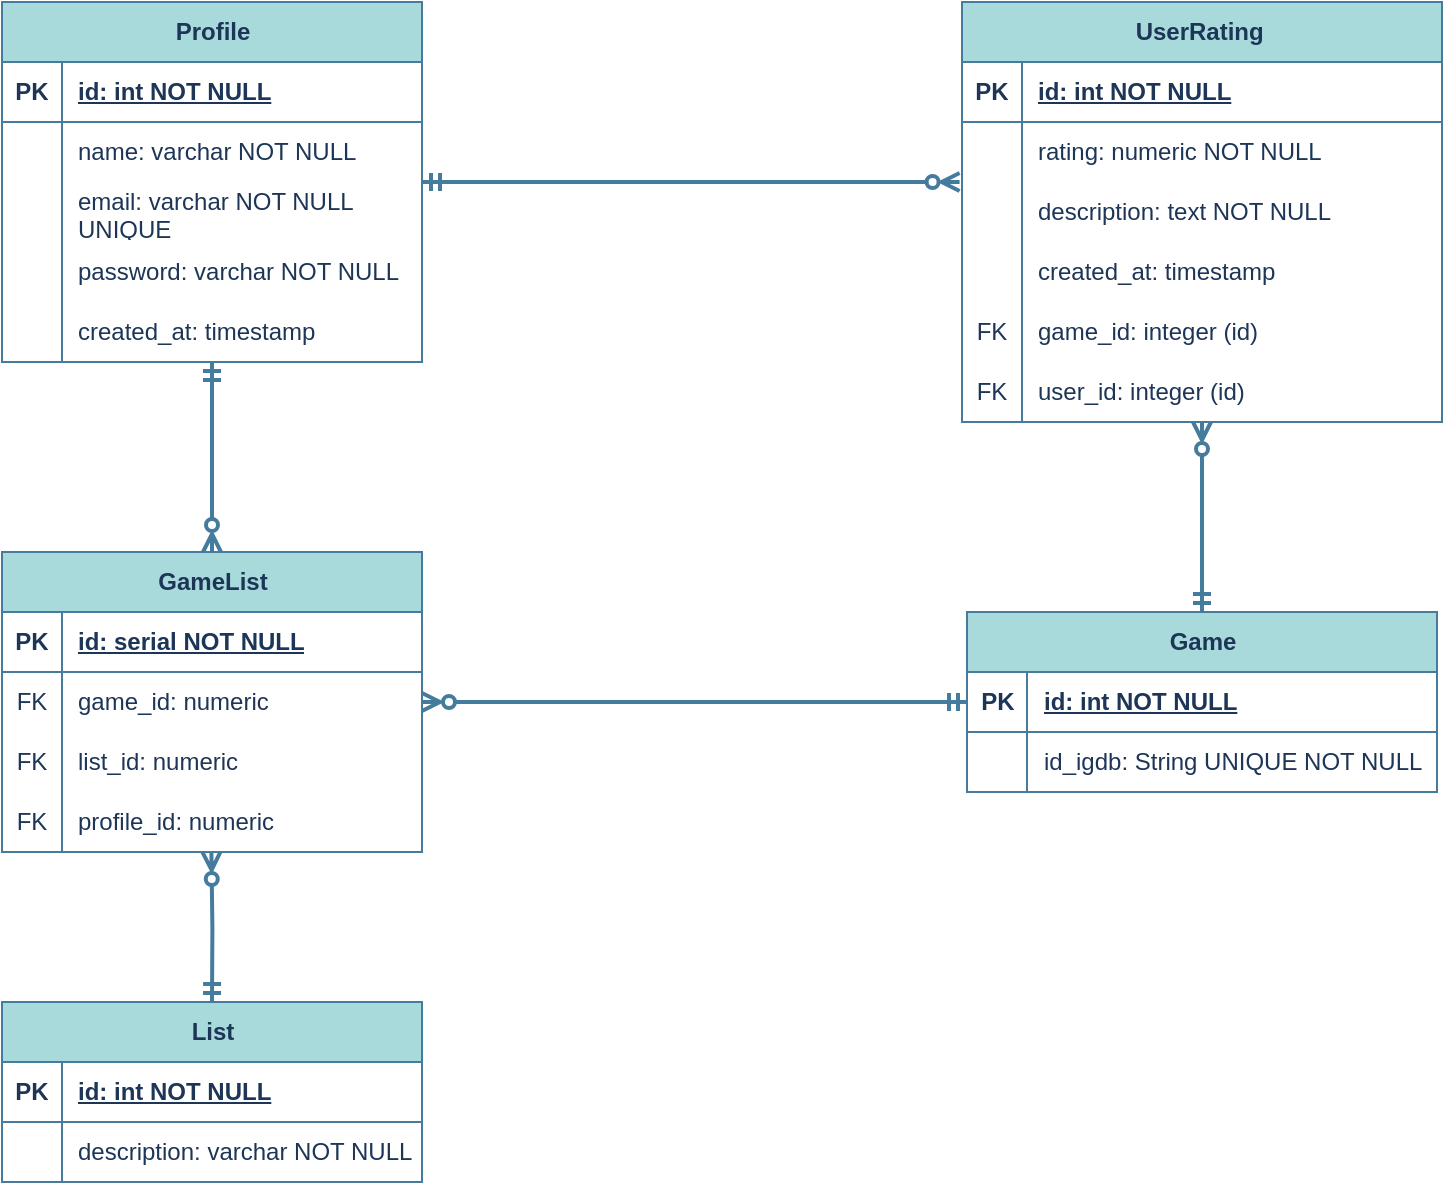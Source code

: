 <mxfile version="22.1.5" type="github">
  <diagram id="R2lEEEUBdFMjLlhIrx00" name="Page-1">
    <mxGraphModel dx="1509" dy="813" grid="1" gridSize="10" guides="1" tooltips="1" connect="1" arrows="1" fold="1" page="1" pageScale="1" pageWidth="850" pageHeight="1100" math="0" shadow="0" extFonts="Permanent Marker^https://fonts.googleapis.com/css?family=Permanent+Marker">
      <root>
        <mxCell id="0" />
        <mxCell id="1" parent="0" />
        <mxCell id="s5a3ey9joTp5pYHmRyD6-154" style="edgeStyle=orthogonalEdgeStyle;rounded=0;orthogonalLoop=1;jettySize=auto;html=1;strokeColor=#457B9D;fontColor=#1D3557;fillColor=#A8DADC;strokeWidth=2;endArrow=ERzeroToMany;endFill=0;startArrow=ERmandOne;startFill=0;entryX=-0.005;entryY=0;entryDx=0;entryDy=0;entryPerimeter=0;" parent="1" source="s5a3ey9joTp5pYHmRyD6-1" target="s5a3ey9joTp5pYHmRyD6-132" edge="1">
          <mxGeometry relative="1" as="geometry">
            <Array as="points">
              <mxPoint x="1010" y="320" />
              <mxPoint x="1010" y="320" />
            </Array>
          </mxGeometry>
        </mxCell>
        <mxCell id="s5a3ey9joTp5pYHmRyD6-160" style="edgeStyle=orthogonalEdgeStyle;rounded=0;orthogonalLoop=1;jettySize=auto;html=1;entryX=0.5;entryY=0;entryDx=0;entryDy=0;strokeColor=#457B9D;fontColor=#1D3557;fillColor=#A8DADC;endArrow=ERzeroToMany;endFill=0;strokeWidth=2;startArrow=ERmandOne;startFill=0;" parent="1" source="s5a3ey9joTp5pYHmRyD6-1" target="s5a3ey9joTp5pYHmRyD6-80" edge="1">
          <mxGeometry relative="1" as="geometry" />
        </mxCell>
        <mxCell id="s5a3ey9joTp5pYHmRyD6-1" value="Profile" style="shape=table;startSize=30;container=1;collapsible=1;childLayout=tableLayout;fixedRows=1;rowLines=0;fontStyle=1;align=center;resizeLast=1;html=1;strokeColor=#457B9D;fontColor=#1D3557;fillColor=#A8DADC;" parent="1" vertex="1">
          <mxGeometry x="640" y="230" width="210" height="180" as="geometry" />
        </mxCell>
        <mxCell id="s5a3ey9joTp5pYHmRyD6-2" value="" style="shape=tableRow;horizontal=0;startSize=0;swimlaneHead=0;swimlaneBody=0;fillColor=none;collapsible=0;dropTarget=0;points=[[0,0.5],[1,0.5]];portConstraint=eastwest;top=0;left=0;right=0;bottom=1;strokeColor=#457B9D;fontColor=#1D3557;" parent="s5a3ey9joTp5pYHmRyD6-1" vertex="1">
          <mxGeometry y="30" width="210" height="30" as="geometry" />
        </mxCell>
        <mxCell id="s5a3ey9joTp5pYHmRyD6-3" value="PK" style="shape=partialRectangle;connectable=0;fillColor=none;top=0;left=0;bottom=0;right=0;fontStyle=1;overflow=hidden;whiteSpace=wrap;html=1;strokeColor=#457B9D;fontColor=#1D3557;" parent="s5a3ey9joTp5pYHmRyD6-2" vertex="1">
          <mxGeometry width="30" height="30" as="geometry">
            <mxRectangle width="30" height="30" as="alternateBounds" />
          </mxGeometry>
        </mxCell>
        <mxCell id="s5a3ey9joTp5pYHmRyD6-4" value="id: int NOT NULL" style="shape=partialRectangle;connectable=0;fillColor=none;top=0;left=0;bottom=0;right=0;align=left;spacingLeft=6;fontStyle=5;overflow=hidden;whiteSpace=wrap;html=1;strokeColor=#457B9D;fontColor=#1D3557;" parent="s5a3ey9joTp5pYHmRyD6-2" vertex="1">
          <mxGeometry x="30" width="180" height="30" as="geometry">
            <mxRectangle width="180" height="30" as="alternateBounds" />
          </mxGeometry>
        </mxCell>
        <mxCell id="s5a3ey9joTp5pYHmRyD6-5" value="" style="shape=tableRow;horizontal=0;startSize=0;swimlaneHead=0;swimlaneBody=0;fillColor=none;collapsible=0;dropTarget=0;points=[[0,0.5],[1,0.5]];portConstraint=eastwest;top=0;left=0;right=0;bottom=0;strokeColor=#457B9D;fontColor=#1D3557;" parent="s5a3ey9joTp5pYHmRyD6-1" vertex="1">
          <mxGeometry y="60" width="210" height="30" as="geometry" />
        </mxCell>
        <mxCell id="s5a3ey9joTp5pYHmRyD6-6" value="" style="shape=partialRectangle;connectable=0;fillColor=none;top=0;left=0;bottom=0;right=0;editable=1;overflow=hidden;whiteSpace=wrap;html=1;strokeColor=#457B9D;fontColor=#1D3557;" parent="s5a3ey9joTp5pYHmRyD6-5" vertex="1">
          <mxGeometry width="30" height="30" as="geometry">
            <mxRectangle width="30" height="30" as="alternateBounds" />
          </mxGeometry>
        </mxCell>
        <mxCell id="s5a3ey9joTp5pYHmRyD6-7" value="name: varchar NOT NULL" style="shape=partialRectangle;connectable=0;fillColor=none;top=0;left=0;bottom=0;right=0;align=left;spacingLeft=6;overflow=hidden;whiteSpace=wrap;html=1;strokeColor=#457B9D;fontColor=#1D3557;" parent="s5a3ey9joTp5pYHmRyD6-5" vertex="1">
          <mxGeometry x="30" width="180" height="30" as="geometry">
            <mxRectangle width="180" height="30" as="alternateBounds" />
          </mxGeometry>
        </mxCell>
        <mxCell id="s5a3ey9joTp5pYHmRyD6-8" value="" style="shape=tableRow;horizontal=0;startSize=0;swimlaneHead=0;swimlaneBody=0;fillColor=none;collapsible=0;dropTarget=0;points=[[0,0.5],[1,0.5]];portConstraint=eastwest;top=0;left=0;right=0;bottom=0;strokeColor=#457B9D;fontColor=#1D3557;" parent="s5a3ey9joTp5pYHmRyD6-1" vertex="1">
          <mxGeometry y="90" width="210" height="30" as="geometry" />
        </mxCell>
        <mxCell id="s5a3ey9joTp5pYHmRyD6-9" value="" style="shape=partialRectangle;connectable=0;fillColor=none;top=0;left=0;bottom=0;right=0;editable=1;overflow=hidden;whiteSpace=wrap;html=1;strokeColor=#457B9D;fontColor=#1D3557;" parent="s5a3ey9joTp5pYHmRyD6-8" vertex="1">
          <mxGeometry width="30" height="30" as="geometry">
            <mxRectangle width="30" height="30" as="alternateBounds" />
          </mxGeometry>
        </mxCell>
        <mxCell id="s5a3ey9joTp5pYHmRyD6-10" value="email: varchar NOT NULL UNIQUE" style="shape=partialRectangle;connectable=0;fillColor=none;top=0;left=0;bottom=0;right=0;align=left;spacingLeft=6;overflow=hidden;whiteSpace=wrap;html=1;strokeColor=#457B9D;fontColor=#1D3557;" parent="s5a3ey9joTp5pYHmRyD6-8" vertex="1">
          <mxGeometry x="30" width="180" height="30" as="geometry">
            <mxRectangle width="180" height="30" as="alternateBounds" />
          </mxGeometry>
        </mxCell>
        <mxCell id="s5a3ey9joTp5pYHmRyD6-11" value="" style="shape=tableRow;horizontal=0;startSize=0;swimlaneHead=0;swimlaneBody=0;fillColor=none;collapsible=0;dropTarget=0;points=[[0,0.5],[1,0.5]];portConstraint=eastwest;top=0;left=0;right=0;bottom=0;strokeColor=#457B9D;fontColor=#1D3557;" parent="s5a3ey9joTp5pYHmRyD6-1" vertex="1">
          <mxGeometry y="120" width="210" height="30" as="geometry" />
        </mxCell>
        <mxCell id="s5a3ey9joTp5pYHmRyD6-12" value="" style="shape=partialRectangle;connectable=0;fillColor=none;top=0;left=0;bottom=0;right=0;editable=1;overflow=hidden;whiteSpace=wrap;html=1;strokeColor=#457B9D;fontColor=#1D3557;" parent="s5a3ey9joTp5pYHmRyD6-11" vertex="1">
          <mxGeometry width="30" height="30" as="geometry">
            <mxRectangle width="30" height="30" as="alternateBounds" />
          </mxGeometry>
        </mxCell>
        <mxCell id="s5a3ey9joTp5pYHmRyD6-13" value="password: varchar NOT NULL" style="shape=partialRectangle;connectable=0;fillColor=none;top=0;left=0;bottom=0;right=0;align=left;spacingLeft=6;overflow=hidden;whiteSpace=wrap;html=1;strokeColor=#457B9D;fontColor=#1D3557;" parent="s5a3ey9joTp5pYHmRyD6-11" vertex="1">
          <mxGeometry x="30" width="180" height="30" as="geometry">
            <mxRectangle width="180" height="30" as="alternateBounds" />
          </mxGeometry>
        </mxCell>
        <mxCell id="s5a3ey9joTp5pYHmRyD6-17" value="" style="shape=tableRow;horizontal=0;startSize=0;swimlaneHead=0;swimlaneBody=0;fillColor=none;collapsible=0;dropTarget=0;points=[[0,0.5],[1,0.5]];portConstraint=eastwest;top=0;left=0;right=0;bottom=0;strokeColor=#457B9D;fontColor=#1D3557;" parent="s5a3ey9joTp5pYHmRyD6-1" vertex="1">
          <mxGeometry y="150" width="210" height="30" as="geometry" />
        </mxCell>
        <mxCell id="s5a3ey9joTp5pYHmRyD6-18" value="" style="shape=partialRectangle;connectable=0;fillColor=none;top=0;left=0;bottom=0;right=0;editable=1;overflow=hidden;whiteSpace=wrap;html=1;strokeColor=#457B9D;fontColor=#1D3557;" parent="s5a3ey9joTp5pYHmRyD6-17" vertex="1">
          <mxGeometry width="30" height="30" as="geometry">
            <mxRectangle width="30" height="30" as="alternateBounds" />
          </mxGeometry>
        </mxCell>
        <mxCell id="s5a3ey9joTp5pYHmRyD6-19" value="created_at: timestamp" style="shape=partialRectangle;connectable=0;fillColor=none;top=0;left=0;bottom=0;right=0;align=left;spacingLeft=6;overflow=hidden;whiteSpace=wrap;html=1;strokeColor=#457B9D;fontColor=#1D3557;" parent="s5a3ey9joTp5pYHmRyD6-17" vertex="1">
          <mxGeometry x="30" width="180" height="30" as="geometry">
            <mxRectangle width="180" height="30" as="alternateBounds" />
          </mxGeometry>
        </mxCell>
        <mxCell id="s5a3ey9joTp5pYHmRyD6-58" value="Game" style="shape=table;startSize=30;container=1;collapsible=1;childLayout=tableLayout;fixedRows=1;rowLines=0;fontStyle=1;align=center;resizeLast=1;html=1;strokeColor=#457B9D;fontColor=#1D3557;fillColor=#A8DADC;" parent="1" vertex="1">
          <mxGeometry x="1122.5" y="535" width="235" height="90" as="geometry" />
        </mxCell>
        <mxCell id="s5a3ey9joTp5pYHmRyD6-59" value="" style="shape=tableRow;horizontal=0;startSize=0;swimlaneHead=0;swimlaneBody=0;fillColor=none;collapsible=0;dropTarget=0;points=[[0,0.5],[1,0.5]];portConstraint=eastwest;top=0;left=0;right=0;bottom=1;strokeColor=#457B9D;fontColor=#1D3557;" parent="s5a3ey9joTp5pYHmRyD6-58" vertex="1">
          <mxGeometry y="30" width="235" height="30" as="geometry" />
        </mxCell>
        <mxCell id="s5a3ey9joTp5pYHmRyD6-60" value="PK" style="shape=partialRectangle;connectable=0;fillColor=none;top=0;left=0;bottom=0;right=0;fontStyle=1;overflow=hidden;whiteSpace=wrap;html=1;strokeColor=#457B9D;fontColor=#1D3557;" parent="s5a3ey9joTp5pYHmRyD6-59" vertex="1">
          <mxGeometry width="30" height="30" as="geometry">
            <mxRectangle width="30" height="30" as="alternateBounds" />
          </mxGeometry>
        </mxCell>
        <mxCell id="s5a3ey9joTp5pYHmRyD6-61" value="id: int NOT NULL" style="shape=partialRectangle;connectable=0;fillColor=none;top=0;left=0;bottom=0;right=0;align=left;spacingLeft=6;fontStyle=5;overflow=hidden;whiteSpace=wrap;html=1;strokeColor=#457B9D;fontColor=#1D3557;" parent="s5a3ey9joTp5pYHmRyD6-59" vertex="1">
          <mxGeometry x="30" width="205" height="30" as="geometry">
            <mxRectangle width="205" height="30" as="alternateBounds" />
          </mxGeometry>
        </mxCell>
        <mxCell id="s5a3ey9joTp5pYHmRyD6-65" value="" style="shape=tableRow;horizontal=0;startSize=0;swimlaneHead=0;swimlaneBody=0;fillColor=none;collapsible=0;dropTarget=0;points=[[0,0.5],[1,0.5]];portConstraint=eastwest;top=0;left=0;right=0;bottom=0;strokeColor=#457B9D;fontColor=#1D3557;" parent="s5a3ey9joTp5pYHmRyD6-58" vertex="1">
          <mxGeometry y="60" width="235" height="30" as="geometry" />
        </mxCell>
        <mxCell id="s5a3ey9joTp5pYHmRyD6-66" value="" style="shape=partialRectangle;connectable=0;fillColor=none;top=0;left=0;bottom=0;right=0;editable=1;overflow=hidden;whiteSpace=wrap;html=1;strokeColor=#457B9D;fontColor=#1D3557;" parent="s5a3ey9joTp5pYHmRyD6-65" vertex="1">
          <mxGeometry width="30" height="30" as="geometry">
            <mxRectangle width="30" height="30" as="alternateBounds" />
          </mxGeometry>
        </mxCell>
        <mxCell id="s5a3ey9joTp5pYHmRyD6-67" value="id_igdb: String UNIQUE NOT NULL" style="shape=partialRectangle;connectable=0;fillColor=none;top=0;left=0;bottom=0;right=0;align=left;spacingLeft=6;overflow=hidden;whiteSpace=wrap;html=1;strokeColor=#457B9D;fontColor=#1D3557;" parent="s5a3ey9joTp5pYHmRyD6-65" vertex="1">
          <mxGeometry x="30" width="205" height="30" as="geometry">
            <mxRectangle width="205" height="30" as="alternateBounds" />
          </mxGeometry>
        </mxCell>
        <mxCell id="s5a3ey9joTp5pYHmRyD6-80" value="GameList" style="shape=table;startSize=30;container=1;collapsible=1;childLayout=tableLayout;fixedRows=1;rowLines=0;fontStyle=1;align=center;resizeLast=1;html=1;strokeColor=#457B9D;fontColor=#1D3557;fillColor=#A8DADC;" parent="1" vertex="1">
          <mxGeometry x="640" y="505" width="210" height="150" as="geometry" />
        </mxCell>
        <mxCell id="s5a3ey9joTp5pYHmRyD6-81" value="" style="shape=tableRow;horizontal=0;startSize=0;swimlaneHead=0;swimlaneBody=0;fillColor=none;collapsible=0;dropTarget=0;points=[[0,0.5],[1,0.5]];portConstraint=eastwest;top=0;left=0;right=0;bottom=1;strokeColor=#457B9D;fontColor=#1D3557;" parent="s5a3ey9joTp5pYHmRyD6-80" vertex="1">
          <mxGeometry y="30" width="210" height="30" as="geometry" />
        </mxCell>
        <mxCell id="s5a3ey9joTp5pYHmRyD6-82" value="PK" style="shape=partialRectangle;connectable=0;fillColor=none;top=0;left=0;bottom=0;right=0;fontStyle=1;overflow=hidden;whiteSpace=wrap;html=1;strokeColor=#457B9D;fontColor=#1D3557;" parent="s5a3ey9joTp5pYHmRyD6-81" vertex="1">
          <mxGeometry width="30" height="30" as="geometry">
            <mxRectangle width="30" height="30" as="alternateBounds" />
          </mxGeometry>
        </mxCell>
        <mxCell id="s5a3ey9joTp5pYHmRyD6-83" value="id: serial NOT NULL" style="shape=partialRectangle;connectable=0;fillColor=none;top=0;left=0;bottom=0;right=0;align=left;spacingLeft=6;fontStyle=5;overflow=hidden;whiteSpace=wrap;html=1;strokeColor=#457B9D;fontColor=#1D3557;" parent="s5a3ey9joTp5pYHmRyD6-81" vertex="1">
          <mxGeometry x="30" width="180" height="30" as="geometry">
            <mxRectangle width="180" height="30" as="alternateBounds" />
          </mxGeometry>
        </mxCell>
        <mxCell id="s5a3ey9joTp5pYHmRyD6-87" value="" style="shape=tableRow;horizontal=0;startSize=0;swimlaneHead=0;swimlaneBody=0;fillColor=none;collapsible=0;dropTarget=0;points=[[0,0.5],[1,0.5]];portConstraint=eastwest;top=0;left=0;right=0;bottom=0;strokeColor=#457B9D;fontColor=#1D3557;" parent="s5a3ey9joTp5pYHmRyD6-80" vertex="1">
          <mxGeometry y="60" width="210" height="30" as="geometry" />
        </mxCell>
        <mxCell id="s5a3ey9joTp5pYHmRyD6-88" value="FK" style="shape=partialRectangle;connectable=0;fillColor=none;top=0;left=0;bottom=0;right=0;editable=1;overflow=hidden;whiteSpace=wrap;html=1;strokeColor=#457B9D;fontColor=#1D3557;" parent="s5a3ey9joTp5pYHmRyD6-87" vertex="1">
          <mxGeometry width="30" height="30" as="geometry">
            <mxRectangle width="30" height="30" as="alternateBounds" />
          </mxGeometry>
        </mxCell>
        <mxCell id="s5a3ey9joTp5pYHmRyD6-89" value="game_id: numeric" style="shape=partialRectangle;connectable=0;fillColor=none;top=0;left=0;bottom=0;right=0;align=left;spacingLeft=6;overflow=hidden;whiteSpace=wrap;html=1;strokeColor=#457B9D;fontColor=#1D3557;" parent="s5a3ey9joTp5pYHmRyD6-87" vertex="1">
          <mxGeometry x="30" width="180" height="30" as="geometry">
            <mxRectangle width="180" height="30" as="alternateBounds" />
          </mxGeometry>
        </mxCell>
        <mxCell id="s5a3ey9joTp5pYHmRyD6-90" value="" style="shape=tableRow;horizontal=0;startSize=0;swimlaneHead=0;swimlaneBody=0;fillColor=none;collapsible=0;dropTarget=0;points=[[0,0.5],[1,0.5]];portConstraint=eastwest;top=0;left=0;right=0;bottom=0;strokeColor=#457B9D;fontColor=#1D3557;" parent="s5a3ey9joTp5pYHmRyD6-80" vertex="1">
          <mxGeometry y="90" width="210" height="30" as="geometry" />
        </mxCell>
        <mxCell id="s5a3ey9joTp5pYHmRyD6-91" value="FK" style="shape=partialRectangle;connectable=0;fillColor=none;top=0;left=0;bottom=0;right=0;editable=1;overflow=hidden;whiteSpace=wrap;html=1;strokeColor=#457B9D;fontColor=#1D3557;" parent="s5a3ey9joTp5pYHmRyD6-90" vertex="1">
          <mxGeometry width="30" height="30" as="geometry">
            <mxRectangle width="30" height="30" as="alternateBounds" />
          </mxGeometry>
        </mxCell>
        <mxCell id="s5a3ey9joTp5pYHmRyD6-92" value="list_id: numeric" style="shape=partialRectangle;connectable=0;fillColor=none;top=0;left=0;bottom=0;right=0;align=left;spacingLeft=6;overflow=hidden;whiteSpace=wrap;html=1;strokeColor=#457B9D;fontColor=#1D3557;" parent="s5a3ey9joTp5pYHmRyD6-90" vertex="1">
          <mxGeometry x="30" width="180" height="30" as="geometry">
            <mxRectangle width="180" height="30" as="alternateBounds" />
          </mxGeometry>
        </mxCell>
        <mxCell id="s5a3ey9joTp5pYHmRyD6-106" value="" style="shape=tableRow;horizontal=0;startSize=0;swimlaneHead=0;swimlaneBody=0;fillColor=none;collapsible=0;dropTarget=0;points=[[0,0.5],[1,0.5]];portConstraint=eastwest;top=0;left=0;right=0;bottom=0;strokeColor=#457B9D;fontColor=#1D3557;" parent="s5a3ey9joTp5pYHmRyD6-80" vertex="1">
          <mxGeometry y="120" width="210" height="30" as="geometry" />
        </mxCell>
        <mxCell id="s5a3ey9joTp5pYHmRyD6-107" value="FK" style="shape=partialRectangle;connectable=0;fillColor=none;top=0;left=0;bottom=0;right=0;fontStyle=0;overflow=hidden;whiteSpace=wrap;html=1;strokeColor=#457B9D;fontColor=#1D3557;" parent="s5a3ey9joTp5pYHmRyD6-106" vertex="1">
          <mxGeometry width="30" height="30" as="geometry">
            <mxRectangle width="30" height="30" as="alternateBounds" />
          </mxGeometry>
        </mxCell>
        <mxCell id="s5a3ey9joTp5pYHmRyD6-108" value="profile_id: numeric" style="shape=partialRectangle;connectable=0;fillColor=none;top=0;left=0;bottom=0;right=0;align=left;spacingLeft=6;fontStyle=0;overflow=hidden;whiteSpace=wrap;html=1;strokeColor=#457B9D;fontColor=#1D3557;" parent="s5a3ey9joTp5pYHmRyD6-106" vertex="1">
          <mxGeometry x="30" width="180" height="30" as="geometry">
            <mxRectangle width="180" height="30" as="alternateBounds" />
          </mxGeometry>
        </mxCell>
        <mxCell id="s5a3ey9joTp5pYHmRyD6-156" style="edgeStyle=orthogonalEdgeStyle;rounded=0;orthogonalLoop=1;jettySize=auto;html=1;entryX=0.5;entryY=0;entryDx=0;entryDy=0;strokeColor=#457B9D;fontColor=#1D3557;fillColor=#A8DADC;strokeWidth=2;endArrow=ERmandOne;endFill=0;startArrow=ERzeroToMany;startFill=0;" parent="1" source="s5a3ey9joTp5pYHmRyD6-125" target="s5a3ey9joTp5pYHmRyD6-58" edge="1">
          <mxGeometry relative="1" as="geometry" />
        </mxCell>
        <mxCell id="s5a3ey9joTp5pYHmRyD6-125" value="UserRating&amp;nbsp;" style="shape=table;startSize=30;container=1;collapsible=1;childLayout=tableLayout;fixedRows=1;rowLines=0;fontStyle=1;align=center;resizeLast=1;html=1;strokeColor=#457B9D;fontColor=#1D3557;fillColor=#A8DADC;" parent="1" vertex="1">
          <mxGeometry x="1120" y="230" width="240" height="210" as="geometry" />
        </mxCell>
        <mxCell id="s5a3ey9joTp5pYHmRyD6-126" value="" style="shape=tableRow;horizontal=0;startSize=0;swimlaneHead=0;swimlaneBody=0;fillColor=none;collapsible=0;dropTarget=0;points=[[0,0.5],[1,0.5]];portConstraint=eastwest;top=0;left=0;right=0;bottom=1;strokeColor=#457B9D;fontColor=#1D3557;" parent="s5a3ey9joTp5pYHmRyD6-125" vertex="1">
          <mxGeometry y="30" width="240" height="30" as="geometry" />
        </mxCell>
        <mxCell id="s5a3ey9joTp5pYHmRyD6-127" value="PK" style="shape=partialRectangle;connectable=0;fillColor=none;top=0;left=0;bottom=0;right=0;fontStyle=1;overflow=hidden;whiteSpace=wrap;html=1;strokeColor=#457B9D;fontColor=#1D3557;" parent="s5a3ey9joTp5pYHmRyD6-126" vertex="1">
          <mxGeometry width="30" height="30" as="geometry">
            <mxRectangle width="30" height="30" as="alternateBounds" />
          </mxGeometry>
        </mxCell>
        <mxCell id="s5a3ey9joTp5pYHmRyD6-128" value="id: int NOT NULL" style="shape=partialRectangle;connectable=0;fillColor=none;top=0;left=0;bottom=0;right=0;align=left;spacingLeft=6;fontStyle=5;overflow=hidden;whiteSpace=wrap;html=1;strokeColor=#457B9D;fontColor=#1D3557;" parent="s5a3ey9joTp5pYHmRyD6-126" vertex="1">
          <mxGeometry x="30" width="210" height="30" as="geometry">
            <mxRectangle width="210" height="30" as="alternateBounds" />
          </mxGeometry>
        </mxCell>
        <mxCell id="s5a3ey9joTp5pYHmRyD6-129" value="" style="shape=tableRow;horizontal=0;startSize=0;swimlaneHead=0;swimlaneBody=0;fillColor=none;collapsible=0;dropTarget=0;points=[[0,0.5],[1,0.5]];portConstraint=eastwest;top=0;left=0;right=0;bottom=0;strokeColor=#457B9D;fontColor=#1D3557;" parent="s5a3ey9joTp5pYHmRyD6-125" vertex="1">
          <mxGeometry y="60" width="240" height="30" as="geometry" />
        </mxCell>
        <mxCell id="s5a3ey9joTp5pYHmRyD6-130" value="" style="shape=partialRectangle;connectable=0;fillColor=none;top=0;left=0;bottom=0;right=0;editable=1;overflow=hidden;whiteSpace=wrap;html=1;strokeColor=#457B9D;fontColor=#1D3557;" parent="s5a3ey9joTp5pYHmRyD6-129" vertex="1">
          <mxGeometry width="30" height="30" as="geometry">
            <mxRectangle width="30" height="30" as="alternateBounds" />
          </mxGeometry>
        </mxCell>
        <mxCell id="s5a3ey9joTp5pYHmRyD6-131" value="rating: numeric NOT NULL" style="shape=partialRectangle;connectable=0;fillColor=none;top=0;left=0;bottom=0;right=0;align=left;spacingLeft=6;overflow=hidden;whiteSpace=wrap;html=1;strokeColor=#457B9D;fontColor=#1D3557;" parent="s5a3ey9joTp5pYHmRyD6-129" vertex="1">
          <mxGeometry x="30" width="210" height="30" as="geometry">
            <mxRectangle width="210" height="30" as="alternateBounds" />
          </mxGeometry>
        </mxCell>
        <mxCell id="s5a3ey9joTp5pYHmRyD6-132" value="" style="shape=tableRow;horizontal=0;startSize=0;swimlaneHead=0;swimlaneBody=0;fillColor=none;collapsible=0;dropTarget=0;points=[[0,0.5],[1,0.5]];portConstraint=eastwest;top=0;left=0;right=0;bottom=0;strokeColor=#457B9D;fontColor=#1D3557;" parent="s5a3ey9joTp5pYHmRyD6-125" vertex="1">
          <mxGeometry y="90" width="240" height="30" as="geometry" />
        </mxCell>
        <mxCell id="s5a3ey9joTp5pYHmRyD6-133" value="" style="shape=partialRectangle;connectable=0;fillColor=none;top=0;left=0;bottom=0;right=0;editable=1;overflow=hidden;whiteSpace=wrap;html=1;strokeColor=#457B9D;fontColor=#1D3557;" parent="s5a3ey9joTp5pYHmRyD6-132" vertex="1">
          <mxGeometry width="30" height="30" as="geometry">
            <mxRectangle width="30" height="30" as="alternateBounds" />
          </mxGeometry>
        </mxCell>
        <mxCell id="s5a3ey9joTp5pYHmRyD6-134" value="description: text NOT NULL" style="shape=partialRectangle;connectable=0;fillColor=none;top=0;left=0;bottom=0;right=0;align=left;spacingLeft=6;overflow=hidden;whiteSpace=wrap;html=1;strokeColor=#457B9D;fontColor=#1D3557;" parent="s5a3ey9joTp5pYHmRyD6-132" vertex="1">
          <mxGeometry x="30" width="210" height="30" as="geometry">
            <mxRectangle width="210" height="30" as="alternateBounds" />
          </mxGeometry>
        </mxCell>
        <mxCell id="s5a3ey9joTp5pYHmRyD6-135" value="" style="shape=tableRow;horizontal=0;startSize=0;swimlaneHead=0;swimlaneBody=0;fillColor=none;collapsible=0;dropTarget=0;points=[[0,0.5],[1,0.5]];portConstraint=eastwest;top=0;left=0;right=0;bottom=0;strokeColor=#457B9D;fontColor=#1D3557;" parent="s5a3ey9joTp5pYHmRyD6-125" vertex="1">
          <mxGeometry y="120" width="240" height="30" as="geometry" />
        </mxCell>
        <mxCell id="s5a3ey9joTp5pYHmRyD6-136" value="" style="shape=partialRectangle;connectable=0;fillColor=none;top=0;left=0;bottom=0;right=0;editable=1;overflow=hidden;whiteSpace=wrap;html=1;strokeColor=#457B9D;fontColor=#1D3557;" parent="s5a3ey9joTp5pYHmRyD6-135" vertex="1">
          <mxGeometry width="30" height="30" as="geometry">
            <mxRectangle width="30" height="30" as="alternateBounds" />
          </mxGeometry>
        </mxCell>
        <mxCell id="s5a3ey9joTp5pYHmRyD6-137" value="created_at: timestamp" style="shape=partialRectangle;connectable=0;fillColor=none;top=0;left=0;bottom=0;right=0;align=left;spacingLeft=6;overflow=hidden;whiteSpace=wrap;html=1;strokeColor=#457B9D;fontColor=#1D3557;" parent="s5a3ey9joTp5pYHmRyD6-135" vertex="1">
          <mxGeometry x="30" width="210" height="30" as="geometry">
            <mxRectangle width="210" height="30" as="alternateBounds" />
          </mxGeometry>
        </mxCell>
        <mxCell id="s5a3ey9joTp5pYHmRyD6-147" value="" style="shape=tableRow;horizontal=0;startSize=0;swimlaneHead=0;swimlaneBody=0;fillColor=none;collapsible=0;dropTarget=0;points=[[0,0.5],[1,0.5]];portConstraint=eastwest;top=0;left=0;right=0;bottom=0;strokeColor=#457B9D;fontColor=#1D3557;" parent="s5a3ey9joTp5pYHmRyD6-125" vertex="1">
          <mxGeometry y="150" width="240" height="30" as="geometry" />
        </mxCell>
        <mxCell id="s5a3ey9joTp5pYHmRyD6-148" value="FK" style="shape=partialRectangle;connectable=0;fillColor=none;top=0;left=0;bottom=0;right=0;fontStyle=0;overflow=hidden;whiteSpace=wrap;html=1;strokeColor=#457B9D;fontColor=#1D3557;" parent="s5a3ey9joTp5pYHmRyD6-147" vertex="1">
          <mxGeometry width="30" height="30" as="geometry">
            <mxRectangle width="30" height="30" as="alternateBounds" />
          </mxGeometry>
        </mxCell>
        <mxCell id="s5a3ey9joTp5pYHmRyD6-149" value="game_id: integer (id)" style="shape=partialRectangle;connectable=0;fillColor=none;top=0;left=0;bottom=0;right=0;align=left;spacingLeft=6;fontStyle=0;overflow=hidden;whiteSpace=wrap;html=1;strokeColor=#457B9D;fontColor=#1D3557;" parent="s5a3ey9joTp5pYHmRyD6-147" vertex="1">
          <mxGeometry x="30" width="210" height="30" as="geometry">
            <mxRectangle width="210" height="30" as="alternateBounds" />
          </mxGeometry>
        </mxCell>
        <mxCell id="s5a3ey9joTp5pYHmRyD6-150" value="" style="shape=tableRow;horizontal=0;startSize=0;swimlaneHead=0;swimlaneBody=0;fillColor=none;collapsible=0;dropTarget=0;points=[[0,0.5],[1,0.5]];portConstraint=eastwest;top=0;left=0;right=0;bottom=0;strokeColor=#457B9D;fontColor=#1D3557;" parent="s5a3ey9joTp5pYHmRyD6-125" vertex="1">
          <mxGeometry y="180" width="240" height="30" as="geometry" />
        </mxCell>
        <mxCell id="s5a3ey9joTp5pYHmRyD6-151" value="FK" style="shape=partialRectangle;connectable=0;fillColor=none;top=0;left=0;bottom=0;right=0;fontStyle=0;overflow=hidden;whiteSpace=wrap;html=1;strokeColor=#457B9D;fontColor=#1D3557;" parent="s5a3ey9joTp5pYHmRyD6-150" vertex="1">
          <mxGeometry width="30" height="30" as="geometry">
            <mxRectangle width="30" height="30" as="alternateBounds" />
          </mxGeometry>
        </mxCell>
        <mxCell id="s5a3ey9joTp5pYHmRyD6-152" value="user_id: integer (id)" style="shape=partialRectangle;connectable=0;fillColor=none;top=0;left=0;bottom=0;right=0;align=left;spacingLeft=6;fontStyle=0;overflow=hidden;whiteSpace=wrap;html=1;strokeColor=#457B9D;fontColor=#1D3557;" parent="s5a3ey9joTp5pYHmRyD6-150" vertex="1">
          <mxGeometry x="30" width="210" height="30" as="geometry">
            <mxRectangle width="210" height="30" as="alternateBounds" />
          </mxGeometry>
        </mxCell>
        <mxCell id="ARoJUdGdqvCZUtCP9a2V-1" value="List" style="shape=table;startSize=30;container=1;collapsible=1;childLayout=tableLayout;fixedRows=1;rowLines=0;fontStyle=1;align=center;resizeLast=1;html=1;strokeColor=#457B9D;fontColor=#1D3557;fillColor=#A8DADC;" vertex="1" parent="1">
          <mxGeometry x="640" y="730" width="210" height="90" as="geometry" />
        </mxCell>
        <mxCell id="ARoJUdGdqvCZUtCP9a2V-2" value="" style="shape=tableRow;horizontal=0;startSize=0;swimlaneHead=0;swimlaneBody=0;fillColor=none;collapsible=0;dropTarget=0;points=[[0,0.5],[1,0.5]];portConstraint=eastwest;top=0;left=0;right=0;bottom=1;strokeColor=#457B9D;fontColor=#1D3557;" vertex="1" parent="ARoJUdGdqvCZUtCP9a2V-1">
          <mxGeometry y="30" width="210" height="30" as="geometry" />
        </mxCell>
        <mxCell id="ARoJUdGdqvCZUtCP9a2V-3" value="PK" style="shape=partialRectangle;connectable=0;fillColor=none;top=0;left=0;bottom=0;right=0;fontStyle=1;overflow=hidden;whiteSpace=wrap;html=1;strokeColor=#457B9D;fontColor=#1D3557;" vertex="1" parent="ARoJUdGdqvCZUtCP9a2V-2">
          <mxGeometry width="30" height="30" as="geometry">
            <mxRectangle width="30" height="30" as="alternateBounds" />
          </mxGeometry>
        </mxCell>
        <mxCell id="ARoJUdGdqvCZUtCP9a2V-4" value="id: int NOT NULL" style="shape=partialRectangle;connectable=0;fillColor=none;top=0;left=0;bottom=0;right=0;align=left;spacingLeft=6;fontStyle=5;overflow=hidden;whiteSpace=wrap;html=1;strokeColor=#457B9D;fontColor=#1D3557;" vertex="1" parent="ARoJUdGdqvCZUtCP9a2V-2">
          <mxGeometry x="30" width="180" height="30" as="geometry">
            <mxRectangle width="180" height="30" as="alternateBounds" />
          </mxGeometry>
        </mxCell>
        <mxCell id="ARoJUdGdqvCZUtCP9a2V-5" value="" style="shape=tableRow;horizontal=0;startSize=0;swimlaneHead=0;swimlaneBody=0;fillColor=none;collapsible=0;dropTarget=0;points=[[0,0.5],[1,0.5]];portConstraint=eastwest;top=0;left=0;right=0;bottom=0;strokeColor=#457B9D;fontColor=#1D3557;" vertex="1" parent="ARoJUdGdqvCZUtCP9a2V-1">
          <mxGeometry y="60" width="210" height="30" as="geometry" />
        </mxCell>
        <mxCell id="ARoJUdGdqvCZUtCP9a2V-6" value="" style="shape=partialRectangle;connectable=0;fillColor=none;top=0;left=0;bottom=0;right=0;editable=1;overflow=hidden;whiteSpace=wrap;html=1;strokeColor=#457B9D;fontColor=#1D3557;" vertex="1" parent="ARoJUdGdqvCZUtCP9a2V-5">
          <mxGeometry width="30" height="30" as="geometry">
            <mxRectangle width="30" height="30" as="alternateBounds" />
          </mxGeometry>
        </mxCell>
        <mxCell id="ARoJUdGdqvCZUtCP9a2V-7" value="description: varchar NOT NULL" style="shape=partialRectangle;connectable=0;fillColor=none;top=0;left=0;bottom=0;right=0;align=left;spacingLeft=6;overflow=hidden;whiteSpace=wrap;html=1;strokeColor=#457B9D;fontColor=#1D3557;" vertex="1" parent="ARoJUdGdqvCZUtCP9a2V-5">
          <mxGeometry x="30" width="180" height="30" as="geometry">
            <mxRectangle width="180" height="30" as="alternateBounds" />
          </mxGeometry>
        </mxCell>
        <mxCell id="ARoJUdGdqvCZUtCP9a2V-9" style="edgeStyle=orthogonalEdgeStyle;rounded=0;orthogonalLoop=1;jettySize=auto;html=1;strokeColor=#457B9D;fontColor=#1D3557;fillColor=#A8DADC;endArrow=ERmandOne;endFill=0;strokeWidth=2;startArrow=ERzeroToMany;startFill=0;entryX=0.5;entryY=0;entryDx=0;entryDy=0;" edge="1" parent="1" target="ARoJUdGdqvCZUtCP9a2V-1">
          <mxGeometry relative="1" as="geometry">
            <mxPoint x="744.7" y="655" as="sourcePoint" />
            <mxPoint x="744.7" y="735" as="targetPoint" />
            <Array as="points" />
          </mxGeometry>
        </mxCell>
        <mxCell id="ARoJUdGdqvCZUtCP9a2V-10" style="edgeStyle=orthogonalEdgeStyle;rounded=0;orthogonalLoop=1;jettySize=auto;html=1;strokeColor=#457B9D;fontColor=#1D3557;fillColor=#A8DADC;endArrow=ERmandOne;endFill=0;strokeWidth=2;startArrow=ERzeroToMany;startFill=0;exitX=1;exitY=0.5;exitDx=0;exitDy=0;entryX=0;entryY=0.5;entryDx=0;entryDy=0;" edge="1" parent="1" source="s5a3ey9joTp5pYHmRyD6-87" target="s5a3ey9joTp5pYHmRyD6-59">
          <mxGeometry relative="1" as="geometry">
            <mxPoint x="910.47" y="520" as="sourcePoint" />
            <mxPoint x="910" y="600" as="targetPoint" />
          </mxGeometry>
        </mxCell>
      </root>
    </mxGraphModel>
  </diagram>
</mxfile>
